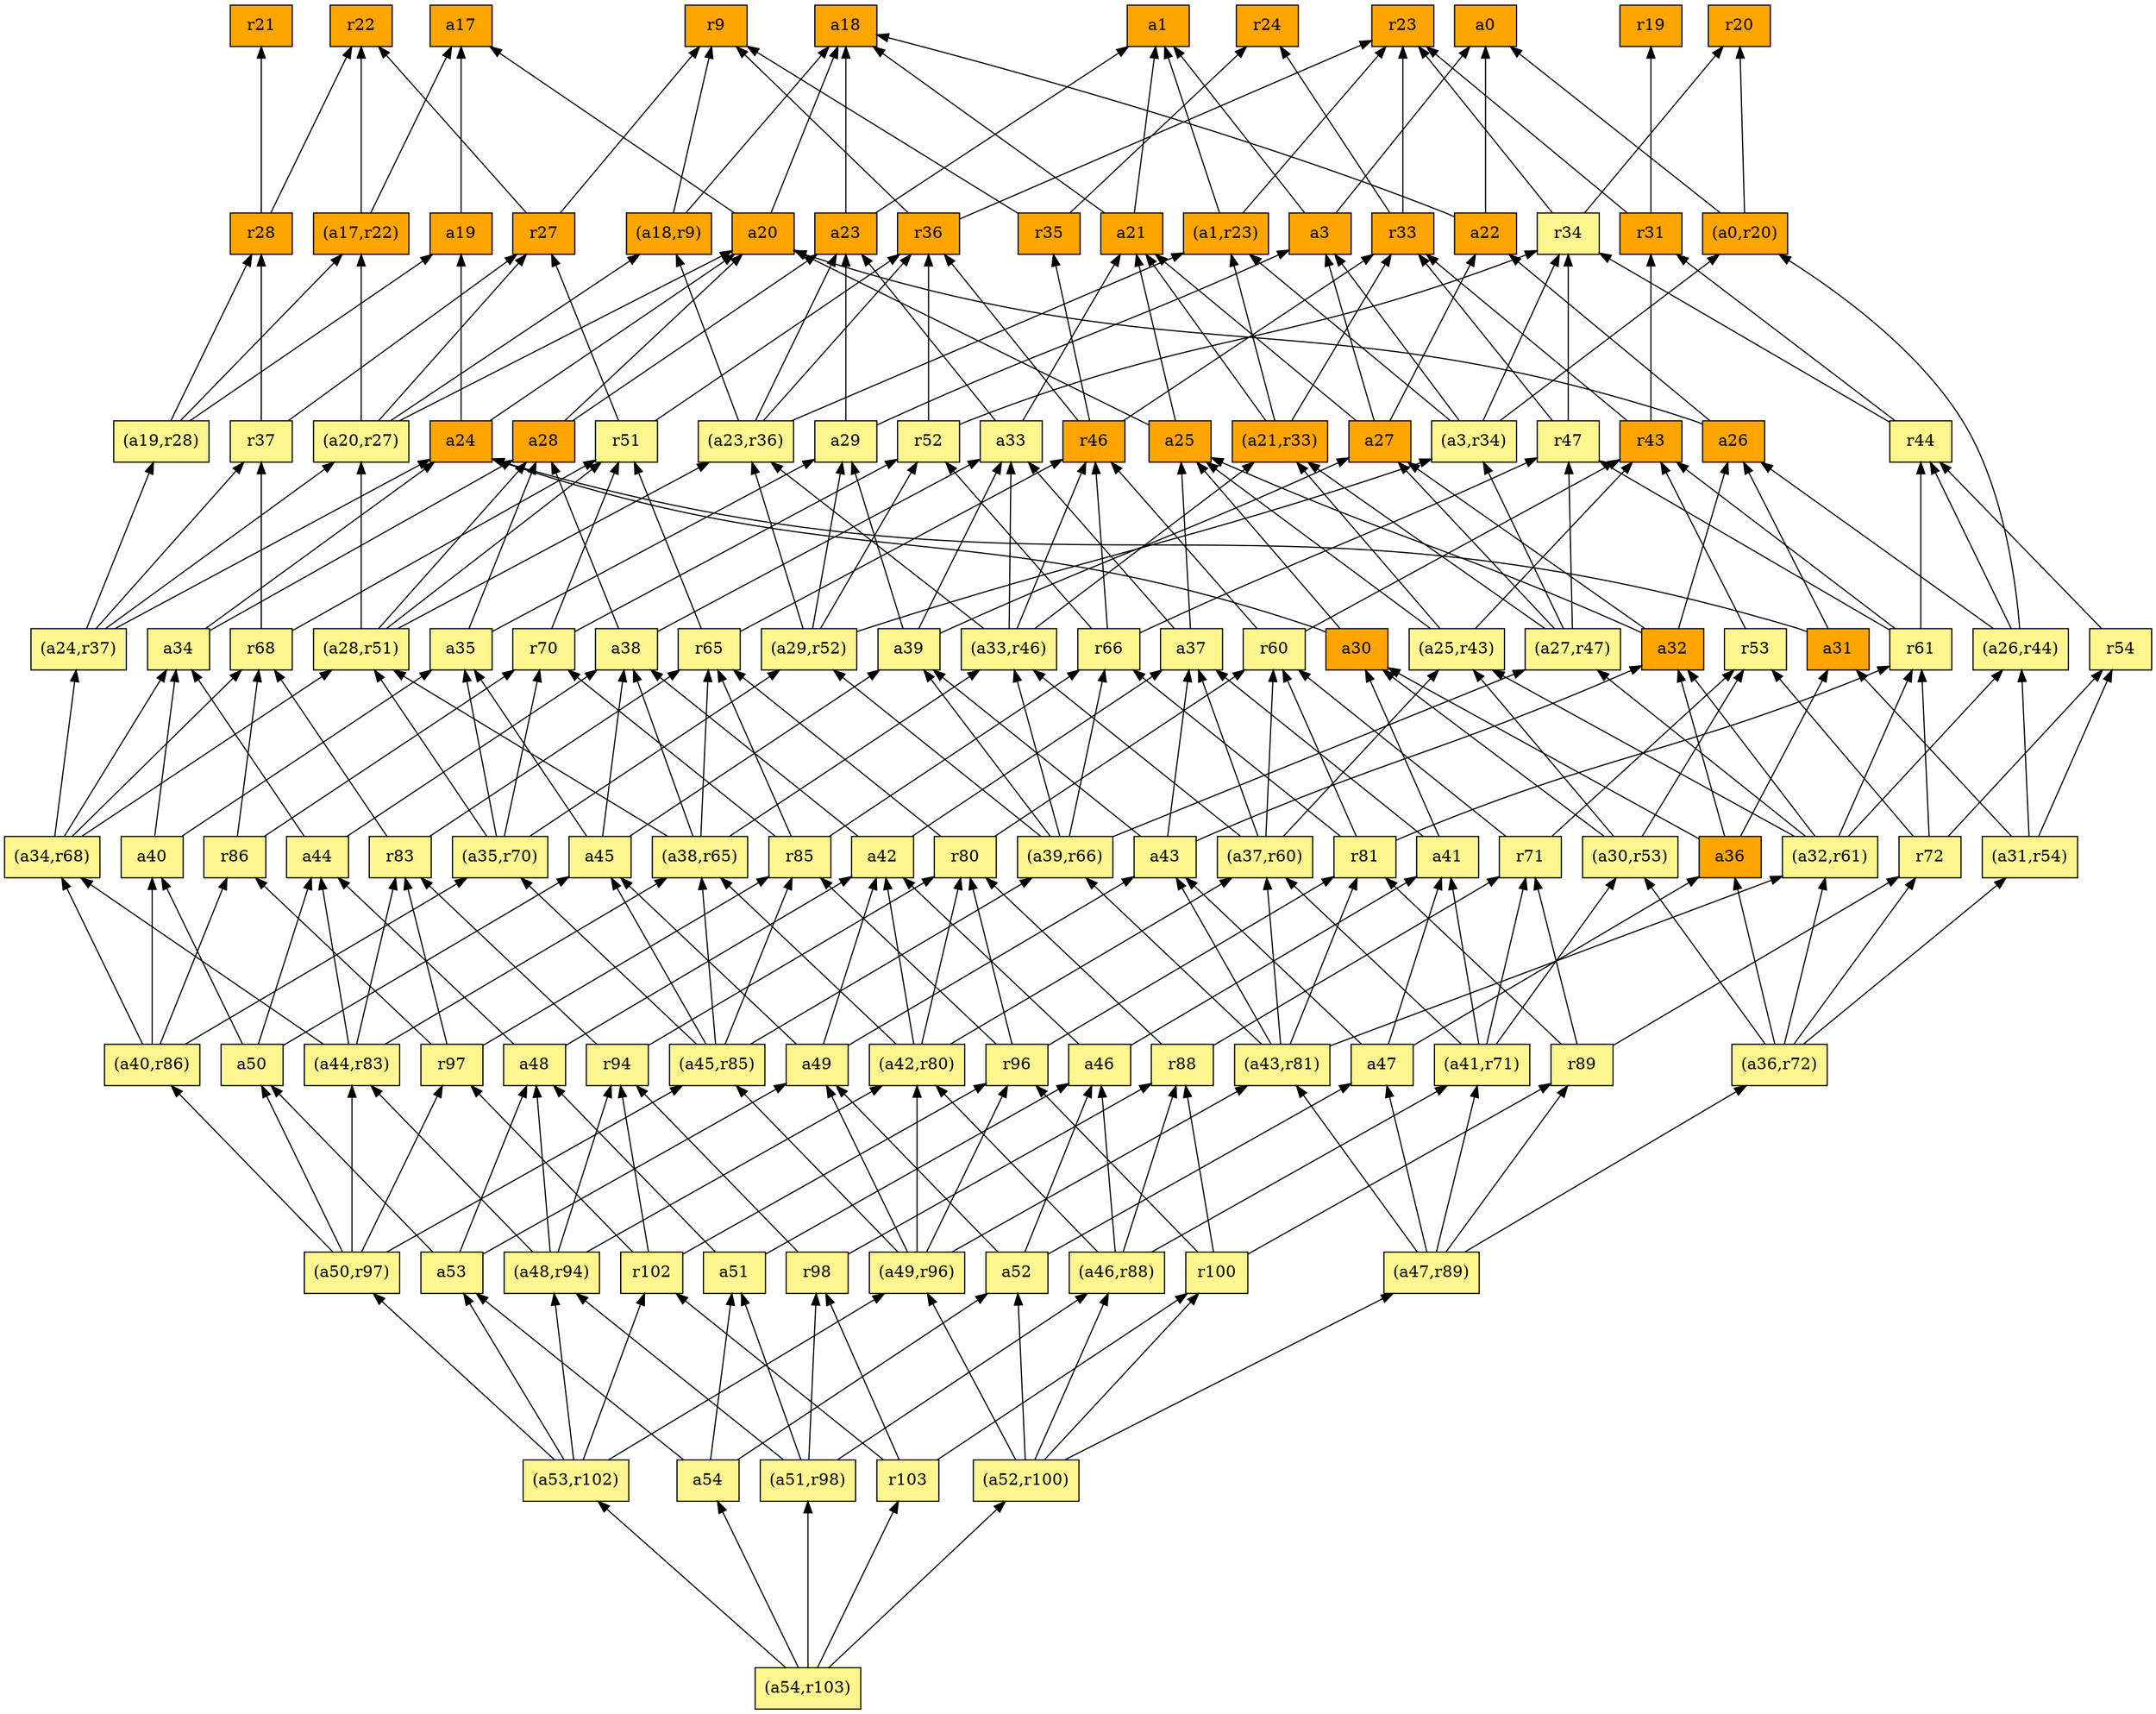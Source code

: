 digraph G {
rankdir=BT;ranksep="2.0";
"a43" [shape=record,fillcolor=khaki1,style=filled,label="{a43}"];
"r70" [shape=record,fillcolor=khaki1,style=filled,label="{r70}"];
"r68" [shape=record,fillcolor=khaki1,style=filled,label="{r68}"];
"a32" [shape=record,fillcolor=orange,style=filled,label="{a32}"];
"r47" [shape=record,fillcolor=khaki1,style=filled,label="{r47}"];
"a44" [shape=record,fillcolor=khaki1,style=filled,label="{a44}"];
"(a35,r70)" [shape=record,fillcolor=khaki1,style=filled,label="{(a35,r70)}"];
"a42" [shape=record,fillcolor=khaki1,style=filled,label="{a42}"];
"(a20,r27)" [shape=record,fillcolor=khaki1,style=filled,label="{(a20,r27)}"];
"r61" [shape=record,fillcolor=khaki1,style=filled,label="{r61}"];
"(a23,r36)" [shape=record,fillcolor=khaki1,style=filled,label="{(a23,r36)}"];
"a20" [shape=record,fillcolor=orange,style=filled,label="{a20}"];
"r21" [shape=record,fillcolor=orange,style=filled,label="{r21}"];
"r72" [shape=record,fillcolor=khaki1,style=filled,label="{r72}"];
"r89" [shape=record,fillcolor=khaki1,style=filled,label="{r89}"];
"r24" [shape=record,fillcolor=orange,style=filled,label="{r24}"];
"a26" [shape=record,fillcolor=orange,style=filled,label="{a26}"];
"r33" [shape=record,fillcolor=orange,style=filled,label="{r33}"];
"(a40,r86)" [shape=record,fillcolor=khaki1,style=filled,label="{(a40,r86)}"];
"r34" [shape=record,fillcolor=khaki1,style=filled,label="{r34}"];
"r66" [shape=record,fillcolor=khaki1,style=filled,label="{r66}"];
"(a41,r71)" [shape=record,fillcolor=khaki1,style=filled,label="{(a41,r71)}"];
"(a43,r81)" [shape=record,fillcolor=khaki1,style=filled,label="{(a43,r81)}"];
"r43" [shape=record,fillcolor=orange,style=filled,label="{r43}"];
"r98" [shape=record,fillcolor=khaki1,style=filled,label="{r98}"];
"r51" [shape=record,fillcolor=khaki1,style=filled,label="{r51}"];
"r96" [shape=record,fillcolor=khaki1,style=filled,label="{r96}"];
"a23" [shape=record,fillcolor=orange,style=filled,label="{a23}"];
"r85" [shape=record,fillcolor=khaki1,style=filled,label="{r85}"];
"r22" [shape=record,fillcolor=orange,style=filled,label="{r22}"];
"r27" [shape=record,fillcolor=orange,style=filled,label="{r27}"];
"(a21,r33)" [shape=record,fillcolor=orange,style=filled,label="{(a21,r33)}"];
"(a45,r85)" [shape=record,fillcolor=khaki1,style=filled,label="{(a45,r85)}"];
"r53" [shape=record,fillcolor=khaki1,style=filled,label="{r53}"];
"(a19,r28)" [shape=record,fillcolor=khaki1,style=filled,label="{(a19,r28)}"];
"a17" [shape=record,fillcolor=orange,style=filled,label="{a17}"];
"a34" [shape=record,fillcolor=khaki1,style=filled,label="{a34}"];
"a25" [shape=record,fillcolor=orange,style=filled,label="{a25}"];
"r97" [shape=record,fillcolor=khaki1,style=filled,label="{r97}"];
"a24" [shape=record,fillcolor=orange,style=filled,label="{a24}"];
"r31" [shape=record,fillcolor=orange,style=filled,label="{r31}"];
"a45" [shape=record,fillcolor=khaki1,style=filled,label="{a45}"];
"(a44,r83)" [shape=record,fillcolor=khaki1,style=filled,label="{(a44,r83)}"];
"r52" [shape=record,fillcolor=khaki1,style=filled,label="{r52}"];
"a38" [shape=record,fillcolor=khaki1,style=filled,label="{a38}"];
"a28" [shape=record,fillcolor=orange,style=filled,label="{a28}"];
"r28" [shape=record,fillcolor=orange,style=filled,label="{r28}"];
"(a53,r102)" [shape=record,fillcolor=khaki1,style=filled,label="{(a53,r102)}"];
"a22" [shape=record,fillcolor=orange,style=filled,label="{a22}"];
"r94" [shape=record,fillcolor=khaki1,style=filled,label="{r94}"];
"r19" [shape=record,fillcolor=orange,style=filled,label="{r19}"];
"a40" [shape=record,fillcolor=khaki1,style=filled,label="{a40}"];
"a19" [shape=record,fillcolor=orange,style=filled,label="{a19}"];
"r20" [shape=record,fillcolor=orange,style=filled,label="{r20}"];
"(a36,r72)" [shape=record,fillcolor=khaki1,style=filled,label="{(a36,r72)}"];
"r46" [shape=record,fillcolor=orange,style=filled,label="{r46}"];
"a27" [shape=record,fillcolor=orange,style=filled,label="{a27}"];
"(a18,r9)" [shape=record,fillcolor=orange,style=filled,label="{(a18,r9)}"];
"a30" [shape=record,fillcolor=orange,style=filled,label="{a30}"];
"(a29,r52)" [shape=record,fillcolor=khaki1,style=filled,label="{(a29,r52)}"];
"(a39,r66)" [shape=record,fillcolor=khaki1,style=filled,label="{(a39,r66)}"];
"r60" [shape=record,fillcolor=khaki1,style=filled,label="{r60}"];
"(a31,r54)" [shape=record,fillcolor=khaki1,style=filled,label="{(a31,r54)}"];
"r100" [shape=record,fillcolor=khaki1,style=filled,label="{r100}"];
"r83" [shape=record,fillcolor=khaki1,style=filled,label="{r83}"];
"a36" [shape=record,fillcolor=orange,style=filled,label="{a36}"];
"(a0,r20)" [shape=record,fillcolor=orange,style=filled,label="{(a0,r20)}"];
"a3" [shape=record,fillcolor=orange,style=filled,label="{a3}"];
"r86" [shape=record,fillcolor=khaki1,style=filled,label="{r86}"];
"(a28,r51)" [shape=record,fillcolor=khaki1,style=filled,label="{(a28,r51)}"];
"a39" [shape=record,fillcolor=khaki1,style=filled,label="{a39}"];
"(a3,r34)" [shape=record,fillcolor=khaki1,style=filled,label="{(a3,r34)}"];
"a29" [shape=record,fillcolor=khaki1,style=filled,label="{a29}"];
"(a32,r61)" [shape=record,fillcolor=khaki1,style=filled,label="{(a32,r61)}"];
"a53" [shape=record,fillcolor=khaki1,style=filled,label="{a53}"];
"r81" [shape=record,fillcolor=khaki1,style=filled,label="{r81}"];
"(a51,r98)" [shape=record,fillcolor=khaki1,style=filled,label="{(a51,r98)}"];
"a21" [shape=record,fillcolor=orange,style=filled,label="{a21}"];
"r88" [shape=record,fillcolor=khaki1,style=filled,label="{r88}"];
"a31" [shape=record,fillcolor=orange,style=filled,label="{a31}"];
"r103" [shape=record,fillcolor=khaki1,style=filled,label="{r103}"];
"r9" [shape=record,fillcolor=orange,style=filled,label="{r9}"];
"(a52,r100)" [shape=record,fillcolor=khaki1,style=filled,label="{(a52,r100)}"];
"(a30,r53)" [shape=record,fillcolor=khaki1,style=filled,label="{(a30,r53)}"];
"(a27,r47)" [shape=record,fillcolor=khaki1,style=filled,label="{(a27,r47)}"];
"(a37,r60)" [shape=record,fillcolor=khaki1,style=filled,label="{(a37,r60)}"];
"(a48,r94)" [shape=record,fillcolor=khaki1,style=filled,label="{(a48,r94)}"];
"(a54,r103)" [shape=record,fillcolor=khaki1,style=filled,label="{(a54,r103)}"];
"r35" [shape=record,fillcolor=orange,style=filled,label="{r35}"];
"r36" [shape=record,fillcolor=orange,style=filled,label="{r36}"];
"r80" [shape=record,fillcolor=khaki1,style=filled,label="{r80}"];
"a37" [shape=record,fillcolor=khaki1,style=filled,label="{a37}"];
"r71" [shape=record,fillcolor=khaki1,style=filled,label="{r71}"];
"(a34,r68)" [shape=record,fillcolor=khaki1,style=filled,label="{(a34,r68)}"];
"(a47,r89)" [shape=record,fillcolor=khaki1,style=filled,label="{(a47,r89)}"];
"(a26,r44)" [shape=record,fillcolor=khaki1,style=filled,label="{(a26,r44)}"];
"r37" [shape=record,fillcolor=khaki1,style=filled,label="{r37}"];
"(a33,r46)" [shape=record,fillcolor=khaki1,style=filled,label="{(a33,r46)}"];
"a41" [shape=record,fillcolor=khaki1,style=filled,label="{a41}"];
"(a24,r37)" [shape=record,fillcolor=khaki1,style=filled,label="{(a24,r37)}"];
"(a50,r97)" [shape=record,fillcolor=khaki1,style=filled,label="{(a50,r97)}"];
"a46" [shape=record,fillcolor=khaki1,style=filled,label="{a46}"];
"a47" [shape=record,fillcolor=khaki1,style=filled,label="{a47}"];
"(a49,r96)" [shape=record,fillcolor=khaki1,style=filled,label="{(a49,r96)}"];
"r102" [shape=record,fillcolor=khaki1,style=filled,label="{r102}"];
"(a46,r88)" [shape=record,fillcolor=khaki1,style=filled,label="{(a46,r88)}"];
"a49" [shape=record,fillcolor=khaki1,style=filled,label="{a49}"];
"(a42,r80)" [shape=record,fillcolor=khaki1,style=filled,label="{(a42,r80)}"];
"a18" [shape=record,fillcolor=orange,style=filled,label="{a18}"];
"(a38,r65)" [shape=record,fillcolor=khaki1,style=filled,label="{(a38,r65)}"];
"a50" [shape=record,fillcolor=khaki1,style=filled,label="{a50}"];
"a51" [shape=record,fillcolor=khaki1,style=filled,label="{a51}"];
"a48" [shape=record,fillcolor=khaki1,style=filled,label="{a48}"];
"(a17,r22)" [shape=record,fillcolor=orange,style=filled,label="{(a17,r22)}"];
"a35" [shape=record,fillcolor=khaki1,style=filled,label="{a35}"];
"a1" [shape=record,fillcolor=orange,style=filled,label="{a1}"];
"(a1,r23)" [shape=record,fillcolor=orange,style=filled,label="{(a1,r23)}"];
"(a25,r43)" [shape=record,fillcolor=khaki1,style=filled,label="{(a25,r43)}"];
"r23" [shape=record,fillcolor=orange,style=filled,label="{r23}"];
"a33" [shape=record,fillcolor=khaki1,style=filled,label="{a33}"];
"r65" [shape=record,fillcolor=khaki1,style=filled,label="{r65}"];
"r54" [shape=record,fillcolor=khaki1,style=filled,label="{r54}"];
"a52" [shape=record,fillcolor=khaki1,style=filled,label="{a52}"];
"r44" [shape=record,fillcolor=khaki1,style=filled,label="{r44}"];
"a0" [shape=record,fillcolor=orange,style=filled,label="{a0}"];
"a54" [shape=record,fillcolor=khaki1,style=filled,label="{a54}"];
"a43" -> "a32"
"a43" -> "a37"
"a43" -> "a39"
"r70" -> "r51"
"r70" -> "r52"
"r68" -> "r51"
"r68" -> "r37"
"a32" -> "a25"
"a32" -> "a27"
"a32" -> "a26"
"r47" -> "r33"
"r47" -> "r34"
"a44" -> "a34"
"a44" -> "a38"
"(a35,r70)" -> "r70"
"(a35,r70)" -> "(a28,r51)"
"(a35,r70)" -> "(a29,r52)"
"(a35,r70)" -> "a35"
"a42" -> "a37"
"a42" -> "a38"
"(a20,r27)" -> "(a18,r9)"
"(a20,r27)" -> "r27"
"(a20,r27)" -> "a20"
"(a20,r27)" -> "(a17,r22)"
"r61" -> "r47"
"r61" -> "r43"
"r61" -> "r44"
"(a23,r36)" -> "(a18,r9)"
"(a23,r36)" -> "(a1,r23)"
"(a23,r36)" -> "a23"
"(a23,r36)" -> "r36"
"a20" -> "a18"
"a20" -> "a17"
"r72" -> "r61"
"r72" -> "r54"
"r72" -> "r53"
"r89" -> "r81"
"r89" -> "r72"
"r89" -> "r71"
"a26" -> "a20"
"a26" -> "a22"
"r33" -> "r24"
"r33" -> "r23"
"(a40,r86)" -> "a40"
"(a40,r86)" -> "r86"
"(a40,r86)" -> "(a35,r70)"
"(a40,r86)" -> "(a34,r68)"
"r34" -> "r20"
"r34" -> "r23"
"r66" -> "r46"
"r66" -> "r52"
"r66" -> "r47"
"(a41,r71)" -> "(a30,r53)"
"(a41,r71)" -> "(a37,r60)"
"(a41,r71)" -> "r71"
"(a41,r71)" -> "a41"
"(a43,r81)" -> "a43"
"(a43,r81)" -> "(a32,r61)"
"(a43,r81)" -> "r81"
"(a43,r81)" -> "(a37,r60)"
"(a43,r81)" -> "(a39,r66)"
"r43" -> "r33"
"r43" -> "r31"
"r98" -> "r88"
"r98" -> "r94"
"r51" -> "r27"
"r51" -> "r36"
"r96" -> "r81"
"r96" -> "r80"
"r96" -> "r85"
"a23" -> "a1"
"a23" -> "a18"
"r85" -> "r70"
"r85" -> "r65"
"r85" -> "r66"
"r27" -> "r9"
"r27" -> "r22"
"(a21,r33)" -> "a21"
"(a21,r33)" -> "(a1,r23)"
"(a21,r33)" -> "r33"
"(a45,r85)" -> "r85"
"(a45,r85)" -> "(a35,r70)"
"(a45,r85)" -> "a45"
"(a45,r85)" -> "(a38,r65)"
"(a45,r85)" -> "(a39,r66)"
"r53" -> "r43"
"(a19,r28)" -> "a19"
"(a19,r28)" -> "(a17,r22)"
"(a19,r28)" -> "r28"
"a34" -> "a24"
"a34" -> "a28"
"a25" -> "a20"
"a25" -> "a21"
"r97" -> "r83"
"r97" -> "r86"
"r97" -> "r85"
"a24" -> "a19"
"a24" -> "a20"
"r31" -> "r19"
"r31" -> "r23"
"a45" -> "a35"
"a45" -> "a39"
"a45" -> "a38"
"(a44,r83)" -> "r83"
"(a44,r83)" -> "a44"
"(a44,r83)" -> "(a34,r68)"
"(a44,r83)" -> "(a38,r65)"
"r52" -> "r36"
"r52" -> "r34"
"a38" -> "a33"
"a38" -> "a28"
"a28" -> "a23"
"a28" -> "a20"
"r28" -> "r21"
"r28" -> "r22"
"(a53,r102)" -> "a53"
"(a53,r102)" -> "(a48,r94)"
"(a53,r102)" -> "(a50,r97)"
"(a53,r102)" -> "(a49,r96)"
"(a53,r102)" -> "r102"
"a22" -> "a0"
"a22" -> "a18"
"r94" -> "r83"
"r94" -> "r80"
"a40" -> "a34"
"a40" -> "a35"
"a19" -> "a17"
"(a36,r72)" -> "(a30,r53)"
"(a36,r72)" -> "(a31,r54)"
"(a36,r72)" -> "a36"
"(a36,r72)" -> "r72"
"(a36,r72)" -> "(a32,r61)"
"r46" -> "r35"
"r46" -> "r33"
"r46" -> "r36"
"a27" -> "a3"
"a27" -> "a21"
"a27" -> "a22"
"(a18,r9)" -> "r9"
"(a18,r9)" -> "a18"
"a30" -> "a25"
"a30" -> "a24"
"(a29,r52)" -> "(a23,r36)"
"(a29,r52)" -> "(a3,r34)"
"(a29,r52)" -> "a29"
"(a29,r52)" -> "r52"
"(a39,r66)" -> "(a27,r47)"
"(a39,r66)" -> "a39"
"(a39,r66)" -> "(a29,r52)"
"(a39,r66)" -> "(a33,r46)"
"(a39,r66)" -> "r66"
"r60" -> "r46"
"r60" -> "r43"
"(a31,r54)" -> "a31"
"(a31,r54)" -> "r54"
"(a31,r54)" -> "(a26,r44)"
"r100" -> "r88"
"r100" -> "r89"
"r100" -> "r96"
"r83" -> "r68"
"r83" -> "r65"
"a36" -> "a32"
"a36" -> "a30"
"a36" -> "a31"
"(a0,r20)" -> "a0"
"(a0,r20)" -> "r20"
"a3" -> "a1"
"a3" -> "a0"
"r86" -> "r70"
"r86" -> "r68"
"(a28,r51)" -> "r51"
"(a28,r51)" -> "(a23,r36)"
"(a28,r51)" -> "a28"
"(a28,r51)" -> "(a20,r27)"
"a39" -> "a33"
"a39" -> "a27"
"a39" -> "a29"
"(a3,r34)" -> "(a1,r23)"
"(a3,r34)" -> "a3"
"(a3,r34)" -> "r34"
"(a3,r34)" -> "(a0,r20)"
"a29" -> "a23"
"a29" -> "a3"
"(a32,r61)" -> "r61"
"(a32,r61)" -> "(a27,r47)"
"(a32,r61)" -> "a32"
"(a32,r61)" -> "(a25,r43)"
"(a32,r61)" -> "(a26,r44)"
"a53" -> "a49"
"a53" -> "a50"
"a53" -> "a48"
"r81" -> "r61"
"r81" -> "r66"
"r81" -> "r60"
"(a51,r98)" -> "(a48,r94)"
"(a51,r98)" -> "r98"
"(a51,r98)" -> "(a46,r88)"
"(a51,r98)" -> "a51"
"a21" -> "a1"
"a21" -> "a18"
"r88" -> "r80"
"r88" -> "r71"
"a31" -> "a26"
"a31" -> "a24"
"r103" -> "r100"
"r103" -> "r102"
"r103" -> "r98"
"(a52,r100)" -> "r100"
"(a52,r100)" -> "(a47,r89)"
"(a52,r100)" -> "(a49,r96)"
"(a52,r100)" -> "(a46,r88)"
"(a52,r100)" -> "a52"
"(a30,r53)" -> "(a25,r43)"
"(a30,r53)" -> "r53"
"(a30,r53)" -> "a30"
"(a27,r47)" -> "(a21,r33)"
"(a27,r47)" -> "r47"
"(a27,r47)" -> "(a3,r34)"
"(a27,r47)" -> "a27"
"(a37,r60)" -> "(a25,r43)"
"(a37,r60)" -> "a37"
"(a37,r60)" -> "(a33,r46)"
"(a37,r60)" -> "r60"
"(a48,r94)" -> "(a42,r80)"
"(a48,r94)" -> "(a44,r83)"
"(a48,r94)" -> "a48"
"(a48,r94)" -> "r94"
"(a54,r103)" -> "(a52,r100)"
"(a54,r103)" -> "r103"
"(a54,r103)" -> "(a51,r98)"
"(a54,r103)" -> "a54"
"(a54,r103)" -> "(a53,r102)"
"r35" -> "r9"
"r35" -> "r24"
"r36" -> "r9"
"r36" -> "r23"
"r80" -> "r65"
"r80" -> "r60"
"a37" -> "a33"
"a37" -> "a25"
"r71" -> "r60"
"r71" -> "r53"
"(a34,r68)" -> "(a24,r37)"
"(a34,r68)" -> "r68"
"(a34,r68)" -> "a34"
"(a34,r68)" -> "(a28,r51)"
"(a47,r89)" -> "r89"
"(a47,r89)" -> "(a41,r71)"
"(a47,r89)" -> "(a43,r81)"
"(a47,r89)" -> "a47"
"(a47,r89)" -> "(a36,r72)"
"(a26,r44)" -> "r44"
"(a26,r44)" -> "a26"
"(a26,r44)" -> "(a0,r20)"
"r37" -> "r27"
"r37" -> "r28"
"(a33,r46)" -> "(a23,r36)"
"(a33,r46)" -> "(a21,r33)"
"(a33,r46)" -> "a33"
"(a33,r46)" -> "r46"
"a41" -> "a37"
"a41" -> "a30"
"(a24,r37)" -> "(a19,r28)"
"(a24,r37)" -> "a24"
"(a24,r37)" -> "r37"
"(a24,r37)" -> "(a20,r27)"
"(a50,r97)" -> "(a40,r86)"
"(a50,r97)" -> "(a45,r85)"
"(a50,r97)" -> "r97"
"(a50,r97)" -> "(a44,r83)"
"(a50,r97)" -> "a50"
"a46" -> "a41"
"a46" -> "a42"
"a47" -> "a43"
"a47" -> "a36"
"a47" -> "a41"
"(a49,r96)" -> "(a43,r81)"
"(a49,r96)" -> "r96"
"(a49,r96)" -> "(a45,r85)"
"(a49,r96)" -> "a49"
"(a49,r96)" -> "(a42,r80)"
"r102" -> "r97"
"r102" -> "r96"
"r102" -> "r94"
"(a46,r88)" -> "a46"
"(a46,r88)" -> "(a42,r80)"
"(a46,r88)" -> "(a41,r71)"
"(a46,r88)" -> "r88"
"a49" -> "a43"
"a49" -> "a45"
"a49" -> "a42"
"(a42,r80)" -> "(a37,r60)"
"(a42,r80)" -> "r80"
"(a42,r80)" -> "(a38,r65)"
"(a42,r80)" -> "a42"
"(a38,r65)" -> "(a28,r51)"
"(a38,r65)" -> "r65"
"(a38,r65)" -> "a38"
"(a38,r65)" -> "(a33,r46)"
"a50" -> "a44"
"a50" -> "a45"
"a50" -> "a40"
"a51" -> "a46"
"a51" -> "a48"
"a48" -> "a44"
"a48" -> "a42"
"(a17,r22)" -> "a17"
"(a17,r22)" -> "r22"
"a35" -> "a29"
"a35" -> "a28"
"(a1,r23)" -> "a1"
"(a1,r23)" -> "r23"
"(a25,r43)" -> "r43"
"(a25,r43)" -> "a25"
"(a25,r43)" -> "(a21,r33)"
"a33" -> "a23"
"a33" -> "a21"
"r65" -> "r51"
"r65" -> "r46"
"r54" -> "r44"
"a52" -> "a46"
"a52" -> "a47"
"a52" -> "a49"
"r44" -> "r31"
"r44" -> "r34"
"a54" -> "a52"
"a54" -> "a53"
"a54" -> "a51"
}